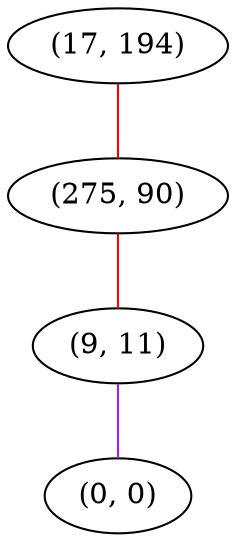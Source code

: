 graph "" {
"(17, 194)";
"(275, 90)";
"(9, 11)";
"(0, 0)";
"(17, 194)" -- "(275, 90)"  [color=red, key=0, weight=1];
"(275, 90)" -- "(9, 11)"  [color=red, key=0, weight=1];
"(9, 11)" -- "(0, 0)"  [color=purple, key=0, weight=4];
}
